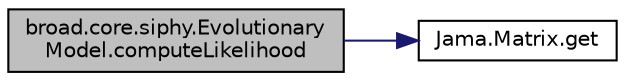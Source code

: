 digraph "broad.core.siphy.EvolutionaryModel.computeLikelihood"
{
  edge [fontname="Helvetica",fontsize="10",labelfontname="Helvetica",labelfontsize="10"];
  node [fontname="Helvetica",fontsize="10",shape=record];
  rankdir="LR";
  Node1 [label="broad.core.siphy.Evolutionary\lModel.computeLikelihood",height=0.2,width=0.4,color="black", fillcolor="grey75", style="filled" fontcolor="black"];
  Node1 -> Node2 [color="midnightblue",fontsize="10",style="solid"];
  Node2 [label="Jama.Matrix.get",height=0.2,width=0.4,color="black", fillcolor="white", style="filled",URL="$class_jama_1_1_matrix.html#a4570cadbd1f4ccf87e21ecbcfe5f471f"];
}
